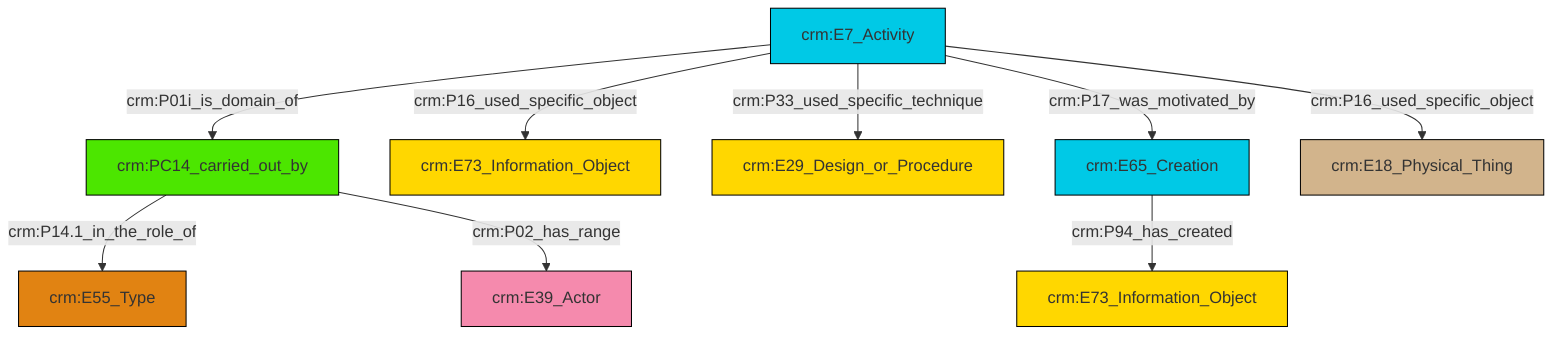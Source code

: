 graph TD
classDef Literal fill:#f2f2f2,stroke:#000000;
classDef CRM_Entity fill:#FFFFFF,stroke:#000000;
classDef Temporal_Entity fill:#00C9E6, stroke:#000000;
classDef Type fill:#E18312, stroke:#000000;
classDef Time-Span fill:#2C9C91, stroke:#000000;
classDef Appellation fill:#FFEB7F, stroke:#000000;
classDef Place fill:#008836, stroke:#000000;
classDef Persistent_Item fill:#B266B2, stroke:#000000;
classDef Conceptual_Object fill:#FFD700, stroke:#000000;
classDef Physical_Thing fill:#D2B48C, stroke:#000000;
classDef Actor fill:#f58aad, stroke:#000000;
classDef PC_Classes fill:#4ce600, stroke:#000000;
classDef Multi fill:#cccccc,stroke:#000000;

0["crm:E7_Activity"]:::Temporal_Entity -->|crm:P01i_is_domain_of| 1["crm:PC14_carried_out_by"]:::PC_Classes
0["crm:E7_Activity"]:::Temporal_Entity -->|crm:P16_used_specific_object| 4["crm:E73_Information_Object"]:::Conceptual_Object
1["crm:PC14_carried_out_by"]:::PC_Classes -->|crm:P14.1_in_the_role_of| 5["crm:E55_Type"]:::Type
1["crm:PC14_carried_out_by"]:::PC_Classes -->|crm:P02_has_range| 6["crm:E39_Actor"]:::Actor
12["crm:E65_Creation"]:::Temporal_Entity -->|crm:P94_has_created| 2["crm:E73_Information_Object"]:::Conceptual_Object
0["crm:E7_Activity"]:::Temporal_Entity -->|crm:P33_used_specific_technique| 8["crm:E29_Design_or_Procedure"]:::Conceptual_Object
0["crm:E7_Activity"]:::Temporal_Entity -->|crm:P17_was_motivated_by| 12["crm:E65_Creation"]:::Temporal_Entity
0["crm:E7_Activity"]:::Temporal_Entity -->|crm:P16_used_specific_object| 15["crm:E18_Physical_Thing"]:::Physical_Thing